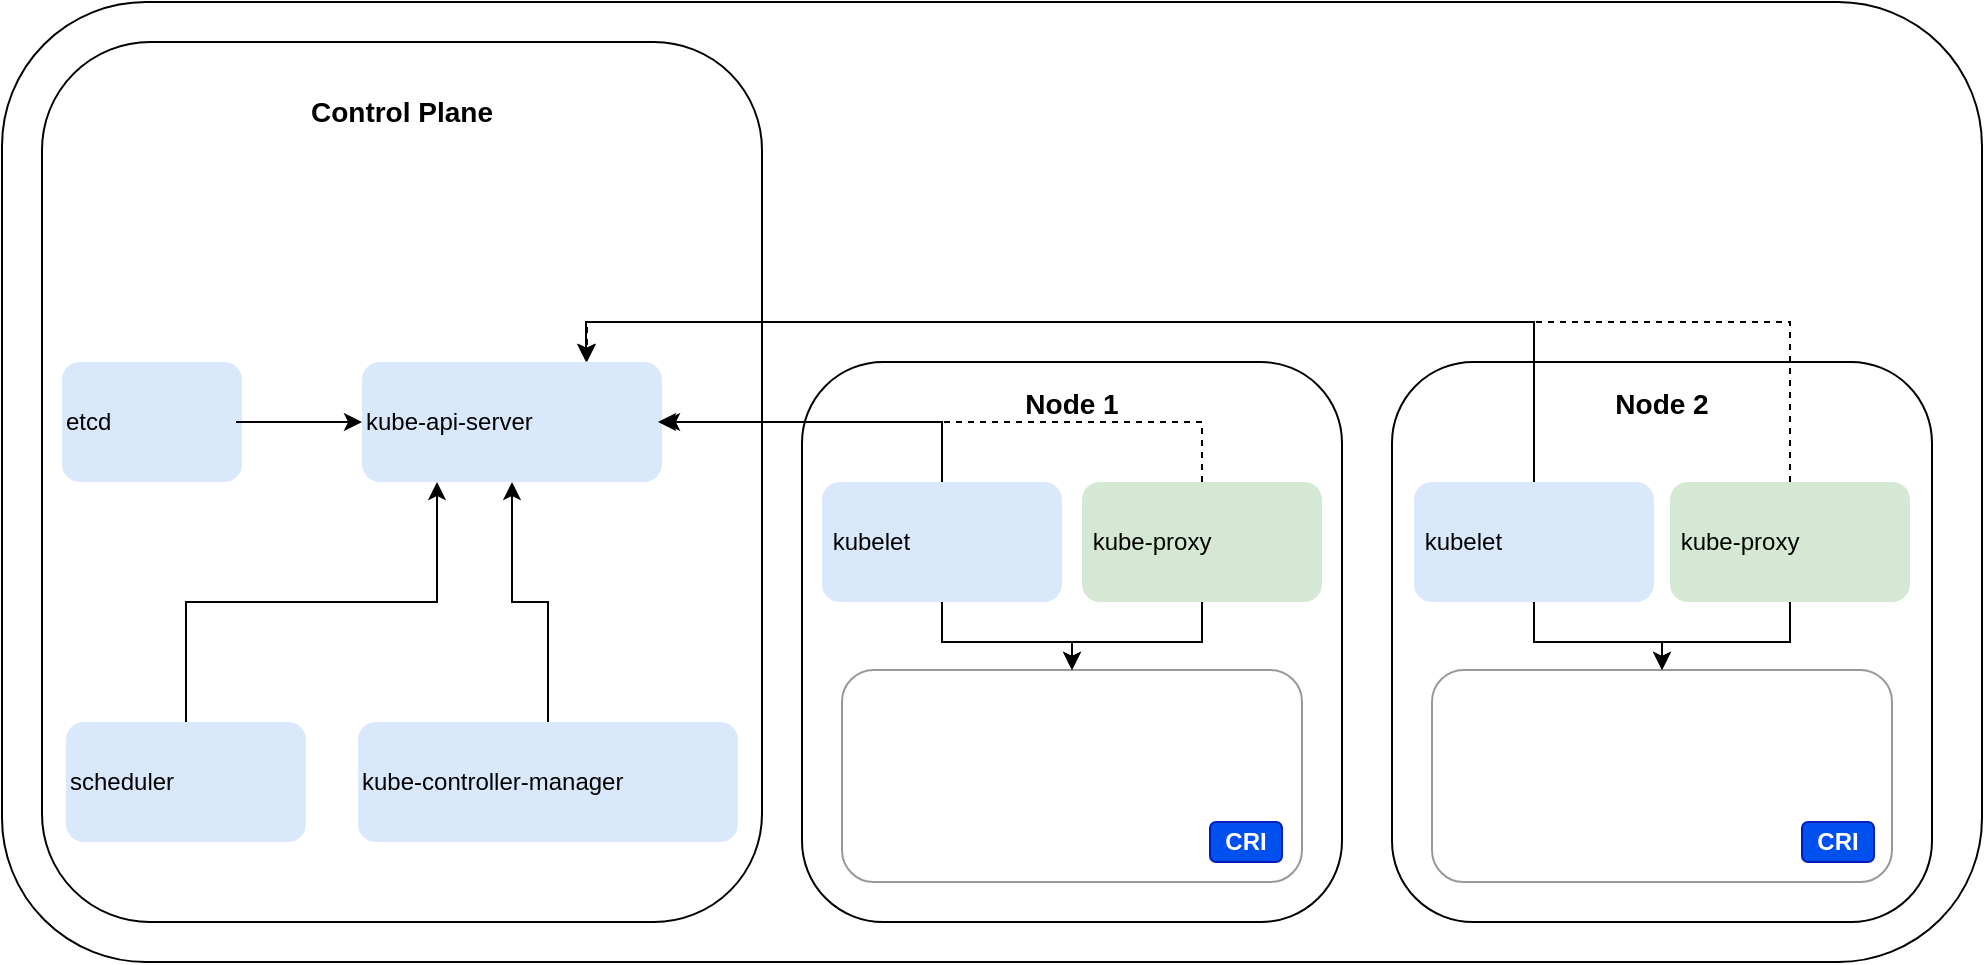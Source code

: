 <mxfile version="25.0.1">
  <diagram name="Page-1" id="tJsOqeit9DZSYHsZK7fn">
    <mxGraphModel dx="1967" dy="657" grid="1" gridSize="10" guides="1" tooltips="1" connect="1" arrows="1" fold="1" page="1" pageScale="1" pageWidth="827" pageHeight="1169" math="0" shadow="0">
      <root>
        <mxCell id="0" />
        <mxCell id="1" parent="0" />
        <mxCell id="Ln_kKYinRdLxvM4SbcaW-1" value="" style="rounded=1;whiteSpace=wrap;html=1;" vertex="1" parent="1">
          <mxGeometry x="-60" y="240" width="990" height="480" as="geometry" />
        </mxCell>
        <mxCell id="Ln_kKYinRdLxvM4SbcaW-4" value="" style="rounded=1;whiteSpace=wrap;html=1;glass=0;" vertex="1" parent="1">
          <mxGeometry x="-40" y="260" width="360" height="440" as="geometry" />
        </mxCell>
        <mxCell id="Ln_kKYinRdLxvM4SbcaW-6" value="" style="rounded=1;whiteSpace=wrap;html=1;glass=0;" vertex="1" parent="1">
          <mxGeometry x="340" y="420" width="270" height="280" as="geometry" />
        </mxCell>
        <mxCell id="Ln_kKYinRdLxvM4SbcaW-7" value="" style="shape=image;verticalLabelPosition=bottom;labelBackgroundColor=default;verticalAlign=top;aspect=fixed;imageAspect=0;image=https://github.com/kubernetes/community/blob/master/icons/png/infrastructure_components/labeled/control-plane-128.png?raw=true;" vertex="1" parent="1">
          <mxGeometry x="-15" y="280" width="50" height="48.79" as="geometry" />
        </mxCell>
        <mxCell id="Ln_kKYinRdLxvM4SbcaW-8" value="" style="rounded=1;whiteSpace=wrap;html=1;glass=0;" vertex="1" parent="1">
          <mxGeometry x="635" y="420" width="270" height="280" as="geometry" />
        </mxCell>
        <mxCell id="Ln_kKYinRdLxvM4SbcaW-9" value="" style="shape=image;verticalLabelPosition=bottom;labelBackgroundColor=default;verticalAlign=top;aspect=fixed;imageAspect=0;image=https://github.com/kubernetes/community/blob/master/icons/png/infrastructure_components/labeled/node-128.png?raw=true;" vertex="1" parent="1">
          <mxGeometry x="550" y="425.58" width="50" height="48.83" as="geometry" />
        </mxCell>
        <mxCell id="Ln_kKYinRdLxvM4SbcaW-10" value="" style="shape=image;verticalLabelPosition=bottom;labelBackgroundColor=default;verticalAlign=top;aspect=fixed;imageAspect=0;image=https://github.com/kubernetes/community/blob/master/icons/png/infrastructure_components/labeled/node-128.png?raw=true;" vertex="1" parent="1">
          <mxGeometry x="840" y="425.58" width="50" height="48.83" as="geometry" />
        </mxCell>
        <mxCell id="Ln_kKYinRdLxvM4SbcaW-26" value="" style="group" vertex="1" connectable="0" parent="1">
          <mxGeometry x="350" y="480" width="120" height="60.0" as="geometry" />
        </mxCell>
        <mxCell id="Ln_kKYinRdLxvM4SbcaW-11" value="&amp;nbsp;kubelet" style="rounded=1;whiteSpace=wrap;html=1;fillColor=#dae8fc;strokeColor=none;align=left;" vertex="1" parent="Ln_kKYinRdLxvM4SbcaW-26">
          <mxGeometry width="120" height="60" as="geometry" />
        </mxCell>
        <mxCell id="Ln_kKYinRdLxvM4SbcaW-12" value="" style="shape=image;verticalLabelPosition=bottom;labelBackgroundColor=default;verticalAlign=top;aspect=fixed;imageAspect=0;image=https://github.com/kubernetes/community/blob/master/icons/png/control_plane_components/labeled/kubelet-128.png?raw=true;" vertex="1" parent="Ln_kKYinRdLxvM4SbcaW-26">
          <mxGeometry x="68" y="5.59" width="50" height="48.83" as="geometry" />
        </mxCell>
        <mxCell id="Ln_kKYinRdLxvM4SbcaW-30" value="" style="group" vertex="1" connectable="0" parent="1">
          <mxGeometry x="646" y="480" width="120" height="60.0" as="geometry" />
        </mxCell>
        <mxCell id="Ln_kKYinRdLxvM4SbcaW-31" value="&amp;nbsp;kubelet" style="rounded=1;whiteSpace=wrap;html=1;fillColor=#dae8fc;strokeColor=none;align=left;" vertex="1" parent="Ln_kKYinRdLxvM4SbcaW-30">
          <mxGeometry width="120" height="60" as="geometry" />
        </mxCell>
        <mxCell id="Ln_kKYinRdLxvM4SbcaW-32" value="" style="shape=image;verticalLabelPosition=bottom;labelBackgroundColor=default;verticalAlign=top;aspect=fixed;imageAspect=0;image=https://github.com/kubernetes/community/blob/master/icons/png/control_plane_components/labeled/kubelet-128.png?raw=true;" vertex="1" parent="Ln_kKYinRdLxvM4SbcaW-30">
          <mxGeometry x="68" y="5.59" width="50" height="48.83" as="geometry" />
        </mxCell>
        <mxCell id="Ln_kKYinRdLxvM4SbcaW-34" value="" style="group" vertex="1" connectable="0" parent="1">
          <mxGeometry x="-60" y="420" width="120" height="60.0" as="geometry" />
        </mxCell>
        <mxCell id="Ln_kKYinRdLxvM4SbcaW-35" value="etcd" style="rounded=1;whiteSpace=wrap;html=1;fillColor=#dae8fc;strokeColor=none;align=left;" vertex="1" parent="Ln_kKYinRdLxvM4SbcaW-34">
          <mxGeometry x="30" width="90" height="60" as="geometry" />
        </mxCell>
        <mxCell id="Ln_kKYinRdLxvM4SbcaW-33" value="" style="shape=image;verticalLabelPosition=bottom;labelBackgroundColor=default;verticalAlign=top;aspect=fixed;imageAspect=0;image=https://github.com/kubernetes/community/raw/master/icons/png/infrastructure_components/labeled/etcd-128.png;" vertex="1" parent="Ln_kKYinRdLxvM4SbcaW-34">
          <mxGeometry x="67" y="5.59" width="50" height="48.83" as="geometry" />
        </mxCell>
        <mxCell id="Ln_kKYinRdLxvM4SbcaW-37" value="" style="group" vertex="1" connectable="0" parent="1">
          <mxGeometry x="110" y="420" width="160" height="60" as="geometry" />
        </mxCell>
        <mxCell id="Ln_kKYinRdLxvM4SbcaW-38" value="kube-api-&lt;span style=&quot;background-color: initial;&quot;&gt;server&lt;/span&gt;" style="rounded=1;whiteSpace=wrap;html=1;fillColor=#dae8fc;strokeColor=none;align=left;" vertex="1" parent="Ln_kKYinRdLxvM4SbcaW-37">
          <mxGeometry x="10" width="150" height="60" as="geometry" />
        </mxCell>
        <mxCell id="Ln_kKYinRdLxvM4SbcaW-39" value="" style="shape=image;verticalLabelPosition=bottom;labelBackgroundColor=default;verticalAlign=top;aspect=fixed;imageAspect=0;image=https://github.com/kubernetes/community/raw/master/icons/png/infrastructure_components/labeled/etcd-128.png;" vertex="1" parent="Ln_kKYinRdLxvM4SbcaW-37">
          <mxGeometry x="108.003" y="5.59" width="50.0" height="48.83" as="geometry" />
        </mxCell>
        <mxCell id="Ln_kKYinRdLxvM4SbcaW-41" value="" style="group" vertex="1" connectable="0" parent="1">
          <mxGeometry x="-28" y="600" width="120" height="60.0" as="geometry" />
        </mxCell>
        <mxCell id="Ln_kKYinRdLxvM4SbcaW-42" value="scheduler" style="rounded=1;whiteSpace=wrap;html=1;fillColor=#dae8fc;strokeColor=none;align=left;" vertex="1" parent="Ln_kKYinRdLxvM4SbcaW-41">
          <mxGeometry width="120" height="60" as="geometry" />
        </mxCell>
        <mxCell id="Ln_kKYinRdLxvM4SbcaW-44" value="" style="shape=image;verticalLabelPosition=bottom;labelBackgroundColor=default;verticalAlign=top;aspect=fixed;imageAspect=0;image=https://github.com/kubernetes/community/raw/master/icons/png/control_plane_components/labeled/sched-128.png;" vertex="1" parent="Ln_kKYinRdLxvM4SbcaW-41">
          <mxGeometry x="68" y="5.59" width="50" height="48.83" as="geometry" />
        </mxCell>
        <mxCell id="Ln_kKYinRdLxvM4SbcaW-46" value="" style="group" vertex="1" connectable="0" parent="1">
          <mxGeometry x="88" y="600" width="220" height="60" as="geometry" />
        </mxCell>
        <mxCell id="Ln_kKYinRdLxvM4SbcaW-47" value="kube-controller-manager" style="rounded=1;whiteSpace=wrap;html=1;fillColor=#dae8fc;strokeColor=none;align=left;" vertex="1" parent="Ln_kKYinRdLxvM4SbcaW-46">
          <mxGeometry x="30" width="190" height="60" as="geometry" />
        </mxCell>
        <mxCell id="Ln_kKYinRdLxvM4SbcaW-48" value="" style="shape=image;verticalLabelPosition=bottom;labelBackgroundColor=default;verticalAlign=top;aspect=fixed;imageAspect=0;image=https://github.com/kubernetes/community/raw/master/icons/png/infrastructure_components/labeled/etcd-128.png;" vertex="1" parent="Ln_kKYinRdLxvM4SbcaW-46">
          <mxGeometry x="168.005" y="5.58" width="50.0" height="48.83" as="geometry" />
        </mxCell>
        <mxCell id="Ln_kKYinRdLxvM4SbcaW-49" value="&lt;b&gt;&lt;font style=&quot;font-size: 14px;&quot;&gt;Control Plane&lt;/font&gt;&lt;/b&gt;" style="text;html=1;align=center;verticalAlign=middle;whiteSpace=wrap;rounded=0;" vertex="1" parent="1">
          <mxGeometry x="90" y="280" width="100" height="30" as="geometry" />
        </mxCell>
        <mxCell id="Ln_kKYinRdLxvM4SbcaW-50" value="&lt;span style=&quot;font-size: 14px;&quot;&gt;&lt;b&gt;Node 1&lt;/b&gt;&lt;/span&gt;" style="text;html=1;align=center;verticalAlign=middle;whiteSpace=wrap;rounded=0;" vertex="1" parent="1">
          <mxGeometry x="440" y="425.58" width="70" height="30" as="geometry" />
        </mxCell>
        <mxCell id="Ln_kKYinRdLxvM4SbcaW-51" value="&lt;span style=&quot;font-size: 14px;&quot;&gt;&lt;b&gt;Node 2&lt;/b&gt;&lt;/span&gt;" style="text;html=1;align=center;verticalAlign=middle;whiteSpace=wrap;rounded=0;" vertex="1" parent="1">
          <mxGeometry x="735" y="425.58" width="70" height="30" as="geometry" />
        </mxCell>
        <mxCell id="Ln_kKYinRdLxvM4SbcaW-53" value="" style="rounded=1;whiteSpace=wrap;html=1;strokeColor=#999999;" vertex="1" parent="1">
          <mxGeometry x="360" y="574" width="230" height="106" as="geometry" />
        </mxCell>
        <mxCell id="Ln_kKYinRdLxvM4SbcaW-63" style="edgeStyle=orthogonalEdgeStyle;rounded=0;orthogonalLoop=1;jettySize=auto;html=1;entryX=0.5;entryY=0;entryDx=0;entryDy=0;" edge="1" parent="1" source="Ln_kKYinRdLxvM4SbcaW-15" target="Ln_kKYinRdLxvM4SbcaW-53">
          <mxGeometry relative="1" as="geometry" />
        </mxCell>
        <mxCell id="Ln_kKYinRdLxvM4SbcaW-64" style="edgeStyle=orthogonalEdgeStyle;rounded=0;orthogonalLoop=1;jettySize=auto;html=1;" edge="1" parent="1" source="Ln_kKYinRdLxvM4SbcaW-11" target="Ln_kKYinRdLxvM4SbcaW-53">
          <mxGeometry relative="1" as="geometry" />
        </mxCell>
        <mxCell id="Ln_kKYinRdLxvM4SbcaW-65" value="" style="shape=image;verticalLabelPosition=bottom;labelBackgroundColor=default;verticalAlign=top;aspect=fixed;imageAspect=0;image=https://github.com/kubernetes/community/blob/master/icons/png/resources/labeled/pod-128.png?raw=true;" vertex="1" parent="1">
          <mxGeometry x="450" y="611.17" width="50" height="48.83" as="geometry" />
        </mxCell>
        <mxCell id="Ln_kKYinRdLxvM4SbcaW-66" value="" style="shape=image;verticalLabelPosition=bottom;labelBackgroundColor=default;verticalAlign=top;aspect=fixed;imageAspect=0;image=https://github.com/kubernetes/community/blob/master/icons/png/resources/labeled/pod-128.png?raw=true;" vertex="1" parent="1">
          <mxGeometry x="380" y="585" width="50" height="48.83" as="geometry" />
        </mxCell>
        <mxCell id="Ln_kKYinRdLxvM4SbcaW-67" value="" style="shape=image;verticalLabelPosition=bottom;labelBackgroundColor=default;verticalAlign=top;aspect=fixed;imageAspect=0;image=https://github.com/kubernetes/community/blob/master/icons/png/resources/labeled/pod-128.png?raw=true;" vertex="1" parent="1">
          <mxGeometry x="530" y="585" width="50" height="48.83" as="geometry" />
        </mxCell>
        <mxCell id="Ln_kKYinRdLxvM4SbcaW-75" value="" style="rounded=1;whiteSpace=wrap;html=1;strokeColor=#999999;" vertex="1" parent="1">
          <mxGeometry x="655" y="574" width="230" height="106" as="geometry" />
        </mxCell>
        <mxCell id="Ln_kKYinRdLxvM4SbcaW-72" value="" style="shape=image;verticalLabelPosition=bottom;labelBackgroundColor=default;verticalAlign=top;aspect=fixed;imageAspect=0;image=https://static-00.iconduck.com/assets.00/kubernetes-icon-2048x1995-r1q3f8n7.png;" vertex="1" parent="1">
          <mxGeometry x="840" y="250" width="50" height="48.71" as="geometry" />
        </mxCell>
        <mxCell id="Ln_kKYinRdLxvM4SbcaW-73" value="" style="group" vertex="1" connectable="0" parent="1">
          <mxGeometry x="774" y="480" width="120" height="60" as="geometry" />
        </mxCell>
        <mxCell id="Ln_kKYinRdLxvM4SbcaW-28" value="&amp;nbsp;kube-proxy" style="rounded=1;whiteSpace=wrap;html=1;fillColor=#d5e8d4;strokeColor=none;align=left;" vertex="1" parent="Ln_kKYinRdLxvM4SbcaW-73">
          <mxGeometry width="120" height="60" as="geometry" />
        </mxCell>
        <mxCell id="Ln_kKYinRdLxvM4SbcaW-29" value="" style="shape=image;verticalLabelPosition=bottom;labelBackgroundColor=default;verticalAlign=top;aspect=fixed;imageAspect=0;image=https://github.com/kubernetes/community/blob/master/icons/png/control_plane_components/labeled/kubelet-128.png?raw=true;" vertex="1" parent="Ln_kKYinRdLxvM4SbcaW-73">
          <mxGeometry x="68" y="5.59" width="50" height="48.83" as="geometry" />
        </mxCell>
        <mxCell id="Ln_kKYinRdLxvM4SbcaW-74" value="" style="group" vertex="1" connectable="0" parent="1">
          <mxGeometry x="480" y="480" width="120" height="60" as="geometry" />
        </mxCell>
        <mxCell id="Ln_kKYinRdLxvM4SbcaW-15" value="&amp;nbsp;kube-proxy" style="rounded=1;whiteSpace=wrap;html=1;fillColor=#d5e8d4;strokeColor=none;align=left;" vertex="1" parent="Ln_kKYinRdLxvM4SbcaW-74">
          <mxGeometry width="120" height="60" as="geometry" />
        </mxCell>
        <mxCell id="Ln_kKYinRdLxvM4SbcaW-16" value="" style="shape=image;verticalLabelPosition=bottom;labelBackgroundColor=default;verticalAlign=top;aspect=fixed;imageAspect=0;image=https://github.com/kubernetes/community/blob/master/icons/png/control_plane_components/labeled/kubelet-128.png?raw=true;" vertex="1" parent="Ln_kKYinRdLxvM4SbcaW-74">
          <mxGeometry x="68" y="5.59" width="50" height="48.83" as="geometry" />
        </mxCell>
        <mxCell id="Ln_kKYinRdLxvM4SbcaW-68" value="" style="shape=image;verticalLabelPosition=bottom;labelBackgroundColor=default;verticalAlign=top;aspect=fixed;imageAspect=0;image=https://github.com/kubernetes/community/blob/master/icons/png/resources/labeled/pod-128.png?raw=true;" vertex="1" parent="1">
          <mxGeometry x="745" y="611.17" width="50" height="48.83" as="geometry" />
        </mxCell>
        <mxCell id="Ln_kKYinRdLxvM4SbcaW-76" value="" style="shape=image;verticalLabelPosition=bottom;labelBackgroundColor=default;verticalAlign=top;aspect=fixed;imageAspect=0;image=https://github.com/kubernetes/community/blob/master/icons/png/resources/labeled/pod-128.png?raw=true;" vertex="1" parent="1">
          <mxGeometry x="670" y="585.0" width="50" height="48.83" as="geometry" />
        </mxCell>
        <mxCell id="Ln_kKYinRdLxvM4SbcaW-79" style="edgeStyle=orthogonalEdgeStyle;rounded=0;orthogonalLoop=1;jettySize=auto;html=1;entryX=0.5;entryY=0;entryDx=0;entryDy=0;" edge="1" parent="1" source="Ln_kKYinRdLxvM4SbcaW-31" target="Ln_kKYinRdLxvM4SbcaW-75">
          <mxGeometry relative="1" as="geometry" />
        </mxCell>
        <mxCell id="Ln_kKYinRdLxvM4SbcaW-80" style="edgeStyle=orthogonalEdgeStyle;rounded=0;orthogonalLoop=1;jettySize=auto;html=1;entryX=0.5;entryY=0;entryDx=0;entryDy=0;" edge="1" parent="1" source="Ln_kKYinRdLxvM4SbcaW-28" target="Ln_kKYinRdLxvM4SbcaW-75">
          <mxGeometry relative="1" as="geometry" />
        </mxCell>
        <mxCell id="Ln_kKYinRdLxvM4SbcaW-81" style="edgeStyle=orthogonalEdgeStyle;rounded=0;orthogonalLoop=1;jettySize=auto;html=1;entryX=0.5;entryY=1;entryDx=0;entryDy=0;" edge="1" parent="1" source="Ln_kKYinRdLxvM4SbcaW-47" target="Ln_kKYinRdLxvM4SbcaW-38">
          <mxGeometry relative="1" as="geometry">
            <Array as="points">
              <mxPoint x="213" y="540" />
              <mxPoint x="195" y="540" />
            </Array>
          </mxGeometry>
        </mxCell>
        <mxCell id="Ln_kKYinRdLxvM4SbcaW-82" style="edgeStyle=orthogonalEdgeStyle;rounded=0;orthogonalLoop=1;jettySize=auto;html=1;entryX=0.25;entryY=1;entryDx=0;entryDy=0;" edge="1" parent="1" source="Ln_kKYinRdLxvM4SbcaW-42" target="Ln_kKYinRdLxvM4SbcaW-38">
          <mxGeometry relative="1" as="geometry">
            <Array as="points">
              <mxPoint x="32" y="540" />
              <mxPoint x="158" y="540" />
            </Array>
          </mxGeometry>
        </mxCell>
        <mxCell id="Ln_kKYinRdLxvM4SbcaW-83" style="edgeStyle=orthogonalEdgeStyle;rounded=0;orthogonalLoop=1;jettySize=auto;html=1;entryX=0;entryY=0.5;entryDx=0;entryDy=0;" edge="1" parent="1" source="Ln_kKYinRdLxvM4SbcaW-33" target="Ln_kKYinRdLxvM4SbcaW-38">
          <mxGeometry relative="1" as="geometry" />
        </mxCell>
        <mxCell id="Ln_kKYinRdLxvM4SbcaW-84" style="edgeStyle=orthogonalEdgeStyle;rounded=0;orthogonalLoop=1;jettySize=auto;html=1;entryX=1;entryY=0.5;entryDx=0;entryDy=0;" edge="1" parent="1" source="Ln_kKYinRdLxvM4SbcaW-11" target="Ln_kKYinRdLxvM4SbcaW-39">
          <mxGeometry relative="1" as="geometry">
            <Array as="points">
              <mxPoint x="410" y="450" />
            </Array>
          </mxGeometry>
        </mxCell>
        <mxCell id="Ln_kKYinRdLxvM4SbcaW-85" style="edgeStyle=orthogonalEdgeStyle;rounded=0;orthogonalLoop=1;jettySize=auto;html=1;entryX=1;entryY=0.5;entryDx=0;entryDy=0;dashed=1;" edge="1" parent="1" source="Ln_kKYinRdLxvM4SbcaW-15" target="Ln_kKYinRdLxvM4SbcaW-38">
          <mxGeometry relative="1" as="geometry">
            <Array as="points">
              <mxPoint x="540" y="450" />
            </Array>
          </mxGeometry>
        </mxCell>
        <mxCell id="Ln_kKYinRdLxvM4SbcaW-86" style="edgeStyle=orthogonalEdgeStyle;rounded=0;orthogonalLoop=1;jettySize=auto;html=1;entryX=0.75;entryY=0;entryDx=0;entryDy=0;" edge="1" parent="1" source="Ln_kKYinRdLxvM4SbcaW-31" target="Ln_kKYinRdLxvM4SbcaW-38">
          <mxGeometry relative="1" as="geometry">
            <Array as="points">
              <mxPoint x="706" y="400" />
              <mxPoint x="232" y="400" />
              <mxPoint x="232" y="420" />
            </Array>
          </mxGeometry>
        </mxCell>
        <mxCell id="Ln_kKYinRdLxvM4SbcaW-87" style="edgeStyle=orthogonalEdgeStyle;rounded=0;orthogonalLoop=1;jettySize=auto;html=1;entryX=0.75;entryY=0;entryDx=0;entryDy=0;dashed=1;" edge="1" parent="1" source="Ln_kKYinRdLxvM4SbcaW-28" target="Ln_kKYinRdLxvM4SbcaW-38">
          <mxGeometry relative="1" as="geometry">
            <Array as="points">
              <mxPoint x="834" y="400" />
              <mxPoint x="232" y="400" />
            </Array>
          </mxGeometry>
        </mxCell>
        <mxCell id="Ln_kKYinRdLxvM4SbcaW-88" value="&lt;b&gt;&lt;font color=&quot;#ffffff&quot;&gt;CRI&lt;/font&gt;&lt;/b&gt;" style="rounded=1;whiteSpace=wrap;html=1;fillColor=#0050ef;strokeColor=#001DBC;fontColor=#ffffff;" vertex="1" parent="1">
          <mxGeometry x="840" y="650" width="36" height="20" as="geometry" />
        </mxCell>
        <mxCell id="Ln_kKYinRdLxvM4SbcaW-89" value="&lt;b&gt;&lt;font color=&quot;#ffffff&quot;&gt;CRI&lt;/font&gt;&lt;/b&gt;" style="rounded=1;whiteSpace=wrap;html=1;fillColor=#0050ef;strokeColor=#001DBC;fontColor=#ffffff;" vertex="1" parent="1">
          <mxGeometry x="544" y="650" width="36" height="20" as="geometry" />
        </mxCell>
      </root>
    </mxGraphModel>
  </diagram>
</mxfile>
